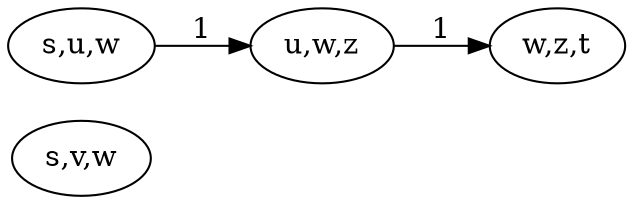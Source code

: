 digraph G {
	rankdir = LR
	{rank=same; <s,v,w> <s,u,w>}
	<u,w,z> -> <w,z,t> [label=1];
	<s,u,w> -> <u,w,z> [label=1];
}
